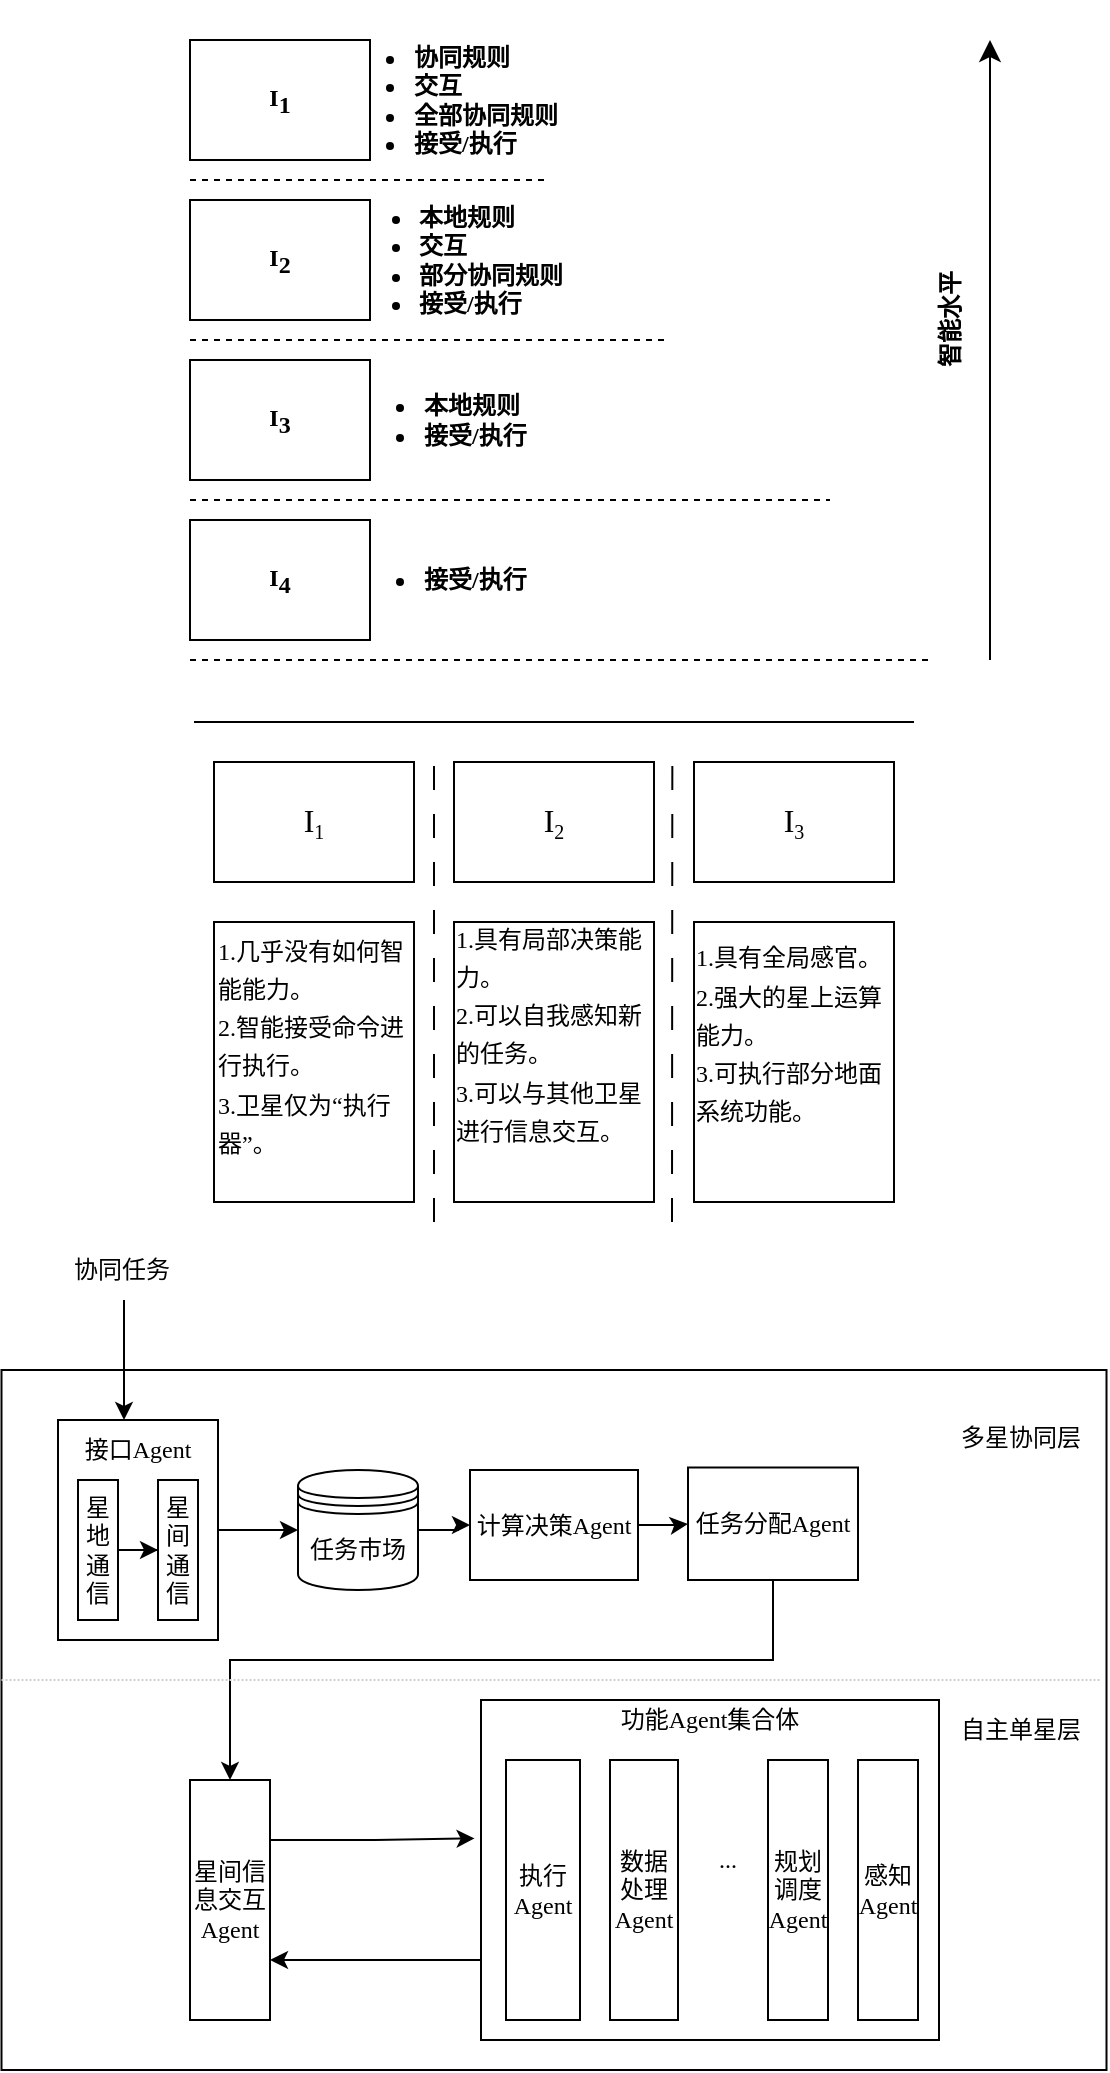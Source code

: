 <mxfile version="21.0.8" type="github">
  <diagram id="prtHgNgQTEPvFCAcTncT" name="Page-1">
    <mxGraphModel dx="875" dy="458" grid="0" gridSize="10" guides="1" tooltips="1" connect="1" arrows="1" fold="1" page="1" pageScale="1" pageWidth="827" pageHeight="1169" math="0" shadow="0">
      <root>
        <mxCell id="0" />
        <mxCell id="1" parent="0" />
        <mxCell id="JEoYrD_vL5iiPOq-U0JV-5" value="" style="rounded=0;whiteSpace=wrap;html=1;labelBackgroundColor=none;fontFamily=宋体;fontSource=https%3A%2F%2Ffonts.googleapis.com%2Fcss%3Ffamily%3D%25E5%25AE%258B%25E4%25BD%2593;" vertex="1" parent="1">
          <mxGeometry x="131.75" y="775" width="552.5" height="350" as="geometry" />
        </mxCell>
        <mxCell id="JEoYrD_vL5iiPOq-U0JV-37" style="edgeStyle=orthogonalEdgeStyle;rounded=0;orthogonalLoop=1;jettySize=auto;html=1;exitX=1;exitY=0.5;exitDx=0;exitDy=0;entryX=0;entryY=0.5;entryDx=0;entryDy=0;fontFamily=宋体;fontSource=https%3A%2F%2Ffonts.googleapis.com%2Fcss%3Ffamily%3D%25E5%25AE%258B%25E4%25BD%2593;" edge="1" parent="1" source="JEoYrD_vL5iiPOq-U0JV-6" target="JEoYrD_vL5iiPOq-U0JV-12">
          <mxGeometry relative="1" as="geometry" />
        </mxCell>
        <mxCell id="JEoYrD_vL5iiPOq-U0JV-6" value="" style="rounded=0;whiteSpace=wrap;html=1;fontFamily=宋体;fontSource=https%3A%2F%2Ffonts.googleapis.com%2Fcss%3Ffamily%3D%25E5%25AE%258B%25E4%25BD%2593;" vertex="1" parent="1">
          <mxGeometry x="160" y="800" width="80" height="110" as="geometry" />
        </mxCell>
        <mxCell id="JEoYrD_vL5iiPOq-U0JV-11" value="" style="edgeStyle=orthogonalEdgeStyle;rounded=0;orthogonalLoop=1;jettySize=auto;html=1;fontFamily=宋体;fontSource=https%3A%2F%2Ffonts.googleapis.com%2Fcss%3Ffamily%3D%25E5%25AE%258B%25E4%25BD%2593;" edge="1" parent="1" source="JEoYrD_vL5iiPOq-U0JV-7" target="JEoYrD_vL5iiPOq-U0JV-9">
          <mxGeometry relative="1" as="geometry" />
        </mxCell>
        <mxCell id="JEoYrD_vL5iiPOq-U0JV-7" value="星地通信" style="rounded=0;whiteSpace=wrap;html=1;fontFamily=宋体;fontSource=https%3A%2F%2Ffonts.googleapis.com%2Fcss%3Ffamily%3D%25E5%25AE%258B%25E4%25BD%2593;" vertex="1" parent="1">
          <mxGeometry x="170" y="830" width="20" height="70" as="geometry" />
        </mxCell>
        <mxCell id="JEoYrD_vL5iiPOq-U0JV-9" value="星间通信" style="rounded=0;whiteSpace=wrap;html=1;fontFamily=宋体;fontSource=https%3A%2F%2Ffonts.googleapis.com%2Fcss%3Ffamily%3D%25E5%25AE%258B%25E4%25BD%2593;" vertex="1" parent="1">
          <mxGeometry x="210" y="830" width="20" height="70" as="geometry" />
        </mxCell>
        <mxCell id="JEoYrD_vL5iiPOq-U0JV-38" value="" style="edgeStyle=orthogonalEdgeStyle;rounded=0;orthogonalLoop=1;jettySize=auto;html=1;fontFamily=宋体;fontSource=https%3A%2F%2Ffonts.googleapis.com%2Fcss%3Ffamily%3D%25E5%25AE%258B%25E4%25BD%2593;" edge="1" parent="1" source="JEoYrD_vL5iiPOq-U0JV-12" target="JEoYrD_vL5iiPOq-U0JV-13">
          <mxGeometry relative="1" as="geometry" />
        </mxCell>
        <mxCell id="JEoYrD_vL5iiPOq-U0JV-12" value="任务市场" style="shape=datastore;whiteSpace=wrap;html=1;fontFamily=宋体;fontSource=https%3A%2F%2Ffonts.googleapis.com%2Fcss%3Ffamily%3D%25E5%25AE%258B%25E4%25BD%2593;" vertex="1" parent="1">
          <mxGeometry x="280" y="825" width="60" height="60" as="geometry" />
        </mxCell>
        <mxCell id="JEoYrD_vL5iiPOq-U0JV-39" value="" style="edgeStyle=orthogonalEdgeStyle;rounded=0;orthogonalLoop=1;jettySize=auto;html=1;fontFamily=宋体;fontSource=https%3A%2F%2Ffonts.googleapis.com%2Fcss%3Ffamily%3D%25E5%25AE%258B%25E4%25BD%2593;" edge="1" parent="1" source="JEoYrD_vL5iiPOq-U0JV-13" target="JEoYrD_vL5iiPOq-U0JV-15">
          <mxGeometry relative="1" as="geometry" />
        </mxCell>
        <mxCell id="JEoYrD_vL5iiPOq-U0JV-13" value="计算决策Agent" style="rounded=0;whiteSpace=wrap;html=1;fontFamily=宋体;fontSource=https%3A%2F%2Ffonts.googleapis.com%2Fcss%3Ffamily%3D%25E5%25AE%258B%25E4%25BD%2593;" vertex="1" parent="1">
          <mxGeometry x="366" y="825" width="84" height="55" as="geometry" />
        </mxCell>
        <mxCell id="JEoYrD_vL5iiPOq-U0JV-14" value="接口Agent" style="text;html=1;strokeColor=none;fillColor=none;align=center;verticalAlign=middle;whiteSpace=wrap;rounded=0;fontFamily=宋体;fontSource=https%3A%2F%2Ffonts.googleapis.com%2Fcss%3Ffamily%3D%25E5%25AE%258B%25E4%25BD%2593;" vertex="1" parent="1">
          <mxGeometry x="170" y="810" width="60" height="10" as="geometry" />
        </mxCell>
        <mxCell id="JEoYrD_vL5iiPOq-U0JV-43" style="edgeStyle=orthogonalEdgeStyle;rounded=0;orthogonalLoop=1;jettySize=auto;html=1;entryX=0.5;entryY=0;entryDx=0;entryDy=0;fontFamily=宋体;fontSource=https%3A%2F%2Ffonts.googleapis.com%2Fcss%3Ffamily%3D%25E5%25AE%258B%25E4%25BD%2593;" edge="1" parent="1" source="JEoYrD_vL5iiPOq-U0JV-15" target="JEoYrD_vL5iiPOq-U0JV-16">
          <mxGeometry relative="1" as="geometry">
            <Array as="points">
              <mxPoint x="518" y="920" />
              <mxPoint x="246" y="920" />
            </Array>
          </mxGeometry>
        </mxCell>
        <mxCell id="JEoYrD_vL5iiPOq-U0JV-15" value="任务分配Agent" style="rounded=0;whiteSpace=wrap;html=1;fontFamily=宋体;fontSource=https%3A%2F%2Ffonts.googleapis.com%2Fcss%3Ffamily%3D%25E5%25AE%258B%25E4%25BD%2593;" vertex="1" parent="1">
          <mxGeometry x="475" y="823.75" width="85" height="56.25" as="geometry" />
        </mxCell>
        <mxCell id="JEoYrD_vL5iiPOq-U0JV-51" style="edgeStyle=orthogonalEdgeStyle;rounded=0;orthogonalLoop=1;jettySize=auto;html=1;exitX=1;exitY=0.25;exitDx=0;exitDy=0;entryX=-0.014;entryY=0.407;entryDx=0;entryDy=0;entryPerimeter=0;fontFamily=宋体;fontSource=https%3A%2F%2Ffonts.googleapis.com%2Fcss%3Ffamily%3D%25E5%25AE%258B%25E4%25BD%2593;" edge="1" parent="1" source="JEoYrD_vL5iiPOq-U0JV-16" target="JEoYrD_vL5iiPOq-U0JV-17">
          <mxGeometry relative="1" as="geometry" />
        </mxCell>
        <mxCell id="JEoYrD_vL5iiPOq-U0JV-16" value="星间信息交互Agent" style="rounded=0;whiteSpace=wrap;html=1;fontFamily=宋体;fontSource=https%3A%2F%2Ffonts.googleapis.com%2Fcss%3Ffamily%3D%25E5%25AE%258B%25E4%25BD%2593;" vertex="1" parent="1">
          <mxGeometry x="226" y="980" width="40" height="120" as="geometry" />
        </mxCell>
        <mxCell id="JEoYrD_vL5iiPOq-U0JV-54" style="edgeStyle=orthogonalEdgeStyle;rounded=0;orthogonalLoop=1;jettySize=auto;html=1;exitX=0;exitY=0.75;exitDx=0;exitDy=0;entryX=1;entryY=0.75;entryDx=0;entryDy=0;fontFamily=宋体;fontSource=https%3A%2F%2Ffonts.googleapis.com%2Fcss%3Ffamily%3D%25E5%25AE%258B%25E4%25BD%2593;" edge="1" parent="1" source="JEoYrD_vL5iiPOq-U0JV-17" target="JEoYrD_vL5iiPOq-U0JV-16">
          <mxGeometry relative="1" as="geometry">
            <Array as="points">
              <mxPoint x="371" y="1070" />
            </Array>
          </mxGeometry>
        </mxCell>
        <mxCell id="JEoYrD_vL5iiPOq-U0JV-17" value="" style="rounded=0;whiteSpace=wrap;html=1;fontFamily=宋体;fontSource=https%3A%2F%2Ffonts.googleapis.com%2Fcss%3Ffamily%3D%25E5%25AE%258B%25E4%25BD%2593;" vertex="1" parent="1">
          <mxGeometry x="371.5" y="940" width="229" height="170" as="geometry" />
        </mxCell>
        <mxCell id="JEoYrD_vL5iiPOq-U0JV-23" value="执行Agent" style="rounded=0;whiteSpace=wrap;html=1;align=center;fontFamily=宋体;fontSource=https%3A%2F%2Ffonts.googleapis.com%2Fcss%3Ffamily%3D%25E5%25AE%258B%25E4%25BD%2593;" vertex="1" parent="1">
          <mxGeometry x="384" y="970" width="37" height="130" as="geometry" />
        </mxCell>
        <mxCell id="JEoYrD_vL5iiPOq-U0JV-24" value="数据处理Agent" style="rounded=0;whiteSpace=wrap;html=1;fontFamily=宋体;fontSource=https%3A%2F%2Ffonts.googleapis.com%2Fcss%3Ffamily%3D%25E5%25AE%258B%25E4%25BD%2593;" vertex="1" parent="1">
          <mxGeometry x="436" y="970" width="34" height="130" as="geometry" />
        </mxCell>
        <mxCell id="JEoYrD_vL5iiPOq-U0JV-25" value="规划调度Agent" style="rounded=0;whiteSpace=wrap;html=1;fontFamily=宋体;fontSource=https%3A%2F%2Ffonts.googleapis.com%2Fcss%3Ffamily%3D%25E5%25AE%258B%25E4%25BD%2593;" vertex="1" parent="1">
          <mxGeometry x="515" y="970" width="30" height="130" as="geometry" />
        </mxCell>
        <mxCell id="JEoYrD_vL5iiPOq-U0JV-27" value="功能Agent集合体" style="text;html=1;strokeColor=none;fillColor=none;align=center;verticalAlign=middle;whiteSpace=wrap;rounded=0;fontFamily=宋体;fontSource=https%3A%2F%2Ffonts.googleapis.com%2Fcss%3Ffamily%3D%25E5%25AE%258B%25E4%25BD%2593;" vertex="1" parent="1">
          <mxGeometry x="436" y="945" width="100" height="10" as="geometry" />
        </mxCell>
        <mxCell id="JEoYrD_vL5iiPOq-U0JV-28" value="..." style="text;html=1;strokeColor=none;fillColor=none;align=center;verticalAlign=middle;whiteSpace=wrap;rounded=0;fontFamily=宋体;fontSource=https%3A%2F%2Ffonts.googleapis.com%2Fcss%3Ffamily%3D%25E5%25AE%258B%25E4%25BD%2593;" vertex="1" parent="1">
          <mxGeometry x="475" y="1010" width="40" height="20" as="geometry" />
        </mxCell>
        <mxCell id="94fsVNv-SU2JZXW_Png_-1" value="&lt;font style=&quot;font-size: 12px;&quot;&gt;I&lt;/font&gt;&lt;sub style=&quot;font-size: 12px;&quot;&gt;1&lt;/sub&gt;" style="rounded=0;whiteSpace=wrap;html=1;fontFamily=宋体;fontSource=https%3A%2F%2Ffonts.googleapis.com%2Fcss%3Ffamily%3D%25E5%25AE%258B%25E4%25BD%2593;fontStyle=1;labelBorderColor=none;fontSize=12;" parent="1" vertex="1">
          <mxGeometry x="226" y="110" width="90" height="60" as="geometry" />
        </mxCell>
        <mxCell id="94fsVNv-SU2JZXW_Png_-2" value="&lt;font style=&quot;font-size: 12px;&quot;&gt;I&lt;/font&gt;&lt;span style=&quot;font-size: 12px;&quot;&gt;&lt;sub style=&quot;font-size: 12px;&quot;&gt;2&lt;/sub&gt;&lt;/span&gt;" style="rounded=0;whiteSpace=wrap;html=1;fontFamily=宋体;fontSource=https%3A%2F%2Ffonts.googleapis.com%2Fcss%3Ffamily%3D%25E5%25AE%258B%25E4%25BD%2593;fontStyle=1;labelBorderColor=none;fontSize=12;" parent="1" vertex="1">
          <mxGeometry x="226" y="190" width="90" height="60" as="geometry" />
        </mxCell>
        <mxCell id="94fsVNv-SU2JZXW_Png_-3" value="&lt;font style=&quot;font-size: 12px;&quot;&gt;I&lt;/font&gt;&lt;span style=&quot;font-size: 12px;&quot;&gt;&lt;sub style=&quot;font-size: 12px;&quot;&gt;3&lt;/sub&gt;&lt;/span&gt;" style="rounded=0;whiteSpace=wrap;html=1;fontFamily=宋体;fontSource=https%3A%2F%2Ffonts.googleapis.com%2Fcss%3Ffamily%3D%25E5%25AE%258B%25E4%25BD%2593;fontStyle=1;labelBorderColor=none;fontSize=12;" parent="1" vertex="1">
          <mxGeometry x="226" y="270" width="90" height="60" as="geometry" />
        </mxCell>
        <mxCell id="94fsVNv-SU2JZXW_Png_-4" value="&lt;font style=&quot;font-size: 12px;&quot;&gt;I&lt;/font&gt;&lt;span style=&quot;font-size: 12px;&quot;&gt;&lt;sub style=&quot;font-size: 12px;&quot;&gt;4&lt;/sub&gt;&lt;/span&gt;" style="rounded=0;whiteSpace=wrap;html=1;fontFamily=宋体;fontSource=https%3A%2F%2Ffonts.googleapis.com%2Fcss%3Ffamily%3D%25E5%25AE%258B%25E4%25BD%2593;fontStyle=1;labelBorderColor=none;fontSize=12;" parent="1" vertex="1">
          <mxGeometry x="226" y="350" width="90" height="60" as="geometry" />
        </mxCell>
        <mxCell id="94fsVNv-SU2JZXW_Png_-7" value="" style="endArrow=none;dashed=1;html=1;rounded=0;fontFamily=宋体;fontSource=https%3A%2F%2Ffonts.googleapis.com%2Fcss%3Ffamily%3D%25E5%25AE%258B%25E4%25BD%2593;fontStyle=1;labelBorderColor=none;fontSize=12;" parent="1" edge="1">
          <mxGeometry width="50" height="50" relative="1" as="geometry">
            <mxPoint x="226" y="180" as="sourcePoint" />
            <mxPoint x="406" y="180" as="targetPoint" />
            <Array as="points">
              <mxPoint x="276" y="180" />
            </Array>
          </mxGeometry>
        </mxCell>
        <mxCell id="94fsVNv-SU2JZXW_Png_-8" value="" style="endArrow=none;dashed=1;html=1;rounded=0;fontFamily=宋体;fontSource=https%3A%2F%2Ffonts.googleapis.com%2Fcss%3Ffamily%3D%25E5%25AE%258B%25E4%25BD%2593;fontStyle=1;labelBorderColor=none;fontSize=12;" parent="1" edge="1">
          <mxGeometry width="50" height="50" relative="1" as="geometry">
            <mxPoint x="226" y="260" as="sourcePoint" />
            <mxPoint x="466" y="260" as="targetPoint" />
            <Array as="points">
              <mxPoint x="276" y="260" />
            </Array>
          </mxGeometry>
        </mxCell>
        <mxCell id="94fsVNv-SU2JZXW_Png_-9" value="" style="endArrow=none;dashed=1;html=1;rounded=0;fontFamily=宋体;fontSource=https%3A%2F%2Ffonts.googleapis.com%2Fcss%3Ffamily%3D%25E5%25AE%258B%25E4%25BD%2593;fontStyle=1;labelBorderColor=none;fontSize=12;" parent="1" edge="1">
          <mxGeometry width="50" height="50" relative="1" as="geometry">
            <mxPoint x="226" y="340" as="sourcePoint" />
            <mxPoint x="546" y="340" as="targetPoint" />
            <Array as="points">
              <mxPoint x="276" y="340" />
            </Array>
          </mxGeometry>
        </mxCell>
        <mxCell id="94fsVNv-SU2JZXW_Png_-10" value="" style="endArrow=none;dashed=1;html=1;rounded=0;fontFamily=宋体;fontSource=https%3A%2F%2Ffonts.googleapis.com%2Fcss%3Ffamily%3D%25E5%25AE%258B%25E4%25BD%2593;fontStyle=1;labelBorderColor=none;fontSize=12;" parent="1" edge="1">
          <mxGeometry width="50" height="50" relative="1" as="geometry">
            <mxPoint x="226" y="420" as="sourcePoint" />
            <mxPoint x="596" y="420" as="targetPoint" />
            <Array as="points">
              <mxPoint x="276" y="420" />
            </Array>
          </mxGeometry>
        </mxCell>
        <mxCell id="94fsVNv-SU2JZXW_Png_-12" value="&lt;ul style=&quot;font-size: 12px;&quot;&gt;&lt;li style=&quot;font-size: 12px;&quot;&gt;协同规则&lt;/li&gt;&lt;li style=&quot;font-size: 12px;&quot;&gt;交互&lt;/li&gt;&lt;li style=&quot;font-size: 12px;&quot;&gt;全部协同规则&lt;/li&gt;&lt;li style=&quot;font-size: 12px;&quot;&gt;接受/执行&lt;/li&gt;&lt;/ul&gt;" style="text;html=1;align=left;verticalAlign=middle;resizable=0;points=[];autosize=1;strokeColor=none;fillColor=none;fontFamily=宋体;fontSource=https%3A%2F%2Ffonts.googleapis.com%2Fcss%3Ffamily%3D%25E5%25AE%258B%25E4%25BD%2593;fontStyle=1;labelBorderColor=none;fontSize=12;" parent="1" vertex="1">
          <mxGeometry x="296" y="90" width="140" height="100" as="geometry" />
        </mxCell>
        <mxCell id="94fsVNv-SU2JZXW_Png_-13" value="&lt;div style=&quot;text-align: left; font-size: 12px;&quot;&gt;&lt;ul style=&quot;font-size: 12px;&quot;&gt;&lt;li style=&quot;font-size: 12px;&quot;&gt;&lt;span style=&quot;background-color: initial; font-size: 12px;&quot;&gt;本地规则&lt;/span&gt;&lt;/li&gt;&lt;li style=&quot;font-size: 12px;&quot;&gt;&lt;span style=&quot;background-color: initial; font-size: 12px;&quot;&gt;交互&lt;/span&gt;&lt;/li&gt;&lt;li style=&quot;font-size: 12px;&quot;&gt;&lt;span style=&quot;background-color: initial; font-size: 12px;&quot;&gt;部分协同规则&lt;/span&gt;&lt;/li&gt;&lt;li style=&quot;font-size: 12px;&quot;&gt;&lt;span style=&quot;background-color: initial; font-size: 12px;&quot;&gt;接受/执行&lt;/span&gt;&lt;/li&gt;&lt;/ul&gt;&lt;/div&gt;" style="text;html=1;align=center;verticalAlign=middle;resizable=0;points=[];autosize=1;strokeColor=none;fillColor=none;fontFamily=宋体;fontSource=https%3A%2F%2Ffonts.googleapis.com%2Fcss%3Ffamily%3D%25E5%25AE%258B%25E4%25BD%2593;fontStyle=1;labelBorderColor=none;fontSize=12;" parent="1" vertex="1">
          <mxGeometry x="286" y="170" width="140" height="100" as="geometry" />
        </mxCell>
        <mxCell id="94fsVNv-SU2JZXW_Png_-14" value="&lt;ul style=&quot;font-size: 12px;&quot;&gt;&lt;li style=&quot;font-size: 12px;&quot;&gt;本地规则&lt;/li&gt;&lt;li style=&quot;font-size: 12px;&quot;&gt;接受/执行&lt;/li&gt;&lt;/ul&gt;" style="text;html=1;align=left;verticalAlign=middle;resizable=0;points=[];autosize=1;strokeColor=none;fillColor=none;fontFamily=宋体;fontSource=https%3A%2F%2Ffonts.googleapis.com%2Fcss%3Ffamily%3D%25E5%25AE%258B%25E4%25BD%2593;fontStyle=1;labelBorderColor=none;fontSize=12;" parent="1" vertex="1">
          <mxGeometry x="301" y="265" width="120" height="70" as="geometry" />
        </mxCell>
        <mxCell id="94fsVNv-SU2JZXW_Png_-15" value="&lt;ul style=&quot;font-size: 12px;&quot;&gt;&lt;li style=&quot;font-size: 12px;&quot;&gt;接受/执行&lt;/li&gt;&lt;/ul&gt;" style="text;html=1;align=left;verticalAlign=middle;resizable=0;points=[];autosize=1;strokeColor=none;fillColor=none;fontFamily=宋体;fontSource=https%3A%2F%2Ffonts.googleapis.com%2Fcss%3Ffamily%3D%25E5%25AE%258B%25E4%25BD%2593;fontStyle=1;labelBorderColor=none;fontSize=12;" parent="1" vertex="1">
          <mxGeometry x="301" y="355" width="120" height="50" as="geometry" />
        </mxCell>
        <mxCell id="94fsVNv-SU2JZXW_Png_-17" value="" style="edgeStyle=segmentEdgeStyle;endArrow=classic;html=1;curved=0;rounded=0;endSize=8;startSize=8;fontFamily=宋体;fontSource=https%3A%2F%2Ffonts.googleapis.com%2Fcss%3Ffamily%3D%25E5%25AE%258B%25E4%25BD%2593;fontStyle=1;labelBorderColor=none;fontSize=12;" parent="1" edge="1">
          <mxGeometry width="50" height="50" relative="1" as="geometry">
            <mxPoint x="626" y="420" as="sourcePoint" />
            <mxPoint x="626" y="110" as="targetPoint" />
          </mxGeometry>
        </mxCell>
        <mxCell id="94fsVNv-SU2JZXW_Png_-18" value="&lt;font style=&quot;font-size: 12px;&quot;&gt;智能水平&lt;/font&gt;" style="text;html=1;align=center;verticalAlign=middle;resizable=0;points=[];autosize=1;strokeColor=none;fillColor=none;rotation=-90;fontFamily=宋体;fontSource=https%3A%2F%2Ffonts.googleapis.com%2Fcss%3Ffamily%3D%25E5%25AE%258B%25E4%25BD%2593;fontStyle=1;labelBorderColor=none;fontSize=12;" parent="1" vertex="1">
          <mxGeometry x="571" y="235" width="70" height="30" as="geometry" />
        </mxCell>
        <mxCell id="94fsVNv-SU2JZXW_Png_-28" value="&lt;font style=&quot;border-color: var(--border-color); font-size: 16px;&quot;&gt;I&lt;/font&gt;&lt;sub style=&quot;border-color: var(--border-color);&quot;&gt;1&lt;/sub&gt;" style="rounded=0;whiteSpace=wrap;html=1;fontFamily=宋体;fontSource=https%3A%2F%2Ffonts.googleapis.com%2Fcss%3Ffamily%3D%25E5%25AE%258B%25E4%25BD%2593;" parent="1" vertex="1">
          <mxGeometry x="238" y="471" width="100" height="60" as="geometry" />
        </mxCell>
        <mxCell id="94fsVNv-SU2JZXW_Png_-29" value="&lt;font style=&quot;border-color: var(--border-color); font-size: 16px;&quot;&gt;I&lt;/font&gt;&lt;sub style=&quot;border-color: var(--border-color);&quot;&gt;2&lt;/sub&gt;" style="rounded=0;whiteSpace=wrap;html=1;fontFamily=宋体;fontSource=https%3A%2F%2Ffonts.googleapis.com%2Fcss%3Ffamily%3D%25E5%25AE%258B%25E4%25BD%2593;" parent="1" vertex="1">
          <mxGeometry x="358" y="471" width="100" height="60" as="geometry" />
        </mxCell>
        <mxCell id="94fsVNv-SU2JZXW_Png_-30" value="&lt;font style=&quot;border-color: var(--border-color); font-size: 16px;&quot;&gt;I&lt;/font&gt;&lt;sub style=&quot;border-color: var(--border-color);&quot;&gt;3&lt;/sub&gt;" style="rounded=0;whiteSpace=wrap;html=1;fontFamily=宋体;fontSource=https%3A%2F%2Ffonts.googleapis.com%2Fcss%3Ffamily%3D%25E5%25AE%258B%25E4%25BD%2593;" parent="1" vertex="1">
          <mxGeometry x="478" y="471" width="100" height="60" as="geometry" />
        </mxCell>
        <mxCell id="94fsVNv-SU2JZXW_Png_-31" value="" style="endArrow=none;html=1;rounded=0;fontFamily=宋体;fontSource=https%3A%2F%2Ffonts.googleapis.com%2Fcss%3Ffamily%3D%25E5%25AE%258B%25E4%25BD%2593;" parent="1" edge="1">
          <mxGeometry width="50" height="50" relative="1" as="geometry">
            <mxPoint x="228" y="451" as="sourcePoint" />
            <mxPoint x="588" y="451" as="targetPoint" />
          </mxGeometry>
        </mxCell>
        <mxCell id="94fsVNv-SU2JZXW_Png_-33" value="" style="endArrow=none;dashed=1;html=1;strokeWidth=1;rounded=0;dashPattern=12 12;fontFamily=宋体;fontSource=https%3A%2F%2Ffonts.googleapis.com%2Fcss%3Ffamily%3D%25E5%25AE%258B%25E4%25BD%2593;" parent="1" edge="1">
          <mxGeometry width="50" height="50" relative="1" as="geometry">
            <mxPoint x="348" y="701" as="sourcePoint" />
            <mxPoint x="348" y="471" as="targetPoint" />
          </mxGeometry>
        </mxCell>
        <mxCell id="94fsVNv-SU2JZXW_Png_-34" value="" style="endArrow=none;dashed=1;html=1;strokeWidth=1;rounded=0;dashPattern=12 12;fontFamily=宋体;fontSource=https%3A%2F%2Ffonts.googleapis.com%2Fcss%3Ffamily%3D%25E5%25AE%258B%25E4%25BD%2593;" parent="1" edge="1">
          <mxGeometry width="50" height="50" relative="1" as="geometry">
            <mxPoint x="467" y="701" as="sourcePoint" />
            <mxPoint x="467.17" y="471" as="targetPoint" />
          </mxGeometry>
        </mxCell>
        <mxCell id="94fsVNv-SU2JZXW_Png_-35" value="&lt;p style=&quot;border-color: var(--border-color); orphans: 2; text-indent: 0px; widows: 2; background-color: rgb(251, 251, 251); text-decoration-thickness: initial; text-decoration-style: initial; text-decoration-color: initial;&quot;&gt;&lt;/p&gt;&lt;div style=&quot;line-height: 160%;&quot;&gt;&lt;span style=&quot;background-color: initial;&quot;&gt;1.几乎没有如何智能能力。&lt;/span&gt;&lt;br&gt;&lt;/div&gt;&lt;span style=&quot;color: rgb(0, 0, 0); font-size: 12px; font-style: normal; font-variant-ligatures: normal; font-variant-caps: normal; font-weight: 400; letter-spacing: normal; text-transform: none; word-spacing: 0px; -webkit-text-stroke-width: 0px; border-color: var(--border-color); background-color: initial;&quot;&gt;&lt;div style=&quot;line-height: 160%;&quot;&gt;&lt;span style=&quot;background-color: initial;&quot;&gt;2.智能接受命令进行执行。&lt;/span&gt;&lt;/div&gt;&lt;/span&gt;&lt;span style=&quot;color: rgb(0, 0, 0); font-size: 12px; font-style: normal; font-variant-ligatures: normal; font-variant-caps: normal; font-weight: 400; letter-spacing: normal; text-transform: none; word-spacing: 0px; -webkit-text-stroke-width: 0px; border-color: var(--border-color); background-color: initial;&quot;&gt;&lt;div style=&quot;line-height: 160%;&quot;&gt;&lt;span style=&quot;background-color: initial;&quot;&gt;3.卫星仅为“执行器”。&lt;/span&gt;&lt;/div&gt;&lt;/span&gt;&lt;p&gt;&lt;/p&gt;&lt;div style=&quot;&quot;&gt;&lt;br&gt;&lt;/div&gt;" style="rounded=0;whiteSpace=wrap;html=1;align=left;fontFamily=宋体;fontSource=https%3A%2F%2Ffonts.googleapis.com%2Fcss%3Ffamily%3D%25E5%25AE%258B%25E4%25BD%2593;" parent="1" vertex="1">
          <mxGeometry x="238" y="551" width="100" height="140" as="geometry" />
        </mxCell>
        <mxCell id="94fsVNv-SU2JZXW_Png_-36" value="&lt;div style=&quot;text-align: left; border-color: var(--border-color); line-height: 19.2px;&quot;&gt;1.具有局部决策能力。&lt;br style=&quot;border-color: var(--border-color);&quot;&gt;&lt;/div&gt;&lt;span style=&quot;border-color: var(--border-color); background-color: initial;&quot;&gt;&lt;div style=&quot;text-align: left; border-color: var(--border-color); line-height: 19.2px;&quot;&gt;&lt;span style=&quot;border-color: var(--border-color); background-color: initial;&quot;&gt;2.可以自我感知新的任务。&lt;/span&gt;&lt;/div&gt;&lt;/span&gt;&lt;span style=&quot;border-color: var(--border-color); background-color: initial;&quot;&gt;&lt;div style=&quot;text-align: left; border-color: var(--border-color); line-height: 19.2px;&quot;&gt;&lt;span style=&quot;border-color: var(--border-color); background-color: initial;&quot;&gt;3.可以与其他卫星进行信息交互。&lt;/span&gt;&lt;/div&gt;&lt;/span&gt;&lt;p style=&quot;border-color: var(--border-color);&quot;&gt;&lt;/p&gt;&lt;div style=&quot;border-color: var(--border-color);&quot;&gt;&lt;br style=&quot;border-color: var(--border-color); text-align: left;&quot;&gt;&lt;/div&gt;" style="rounded=0;whiteSpace=wrap;html=1;fontFamily=宋体;fontSource=https%3A%2F%2Ffonts.googleapis.com%2Fcss%3Ffamily%3D%25E5%25AE%258B%25E4%25BD%2593;" parent="1" vertex="1">
          <mxGeometry x="358" y="551" width="100" height="140" as="geometry" />
        </mxCell>
        <mxCell id="94fsVNv-SU2JZXW_Png_-37" value="&lt;div style=&quot;text-align: left; border-color: var(--border-color); line-height: 19.2px;&quot;&gt;1.具有全局感官。&lt;br style=&quot;border-color: var(--border-color);&quot;&gt;&lt;/div&gt;&lt;span style=&quot;border-color: var(--border-color); background-color: initial;&quot;&gt;&lt;div style=&quot;text-align: left; border-color: var(--border-color); line-height: 19.2px;&quot;&gt;&lt;span style=&quot;border-color: var(--border-color); background-color: initial;&quot;&gt;2.强大的星上运算能力。&lt;/span&gt;&lt;/div&gt;&lt;/span&gt;&lt;span style=&quot;border-color: var(--border-color); background-color: initial;&quot;&gt;&lt;div style=&quot;text-align: left; border-color: var(--border-color); line-height: 19.2px;&quot;&gt;&lt;span style=&quot;border-color: var(--border-color); background-color: initial;&quot;&gt;3.可执行部分地面系统功能。&lt;/span&gt;&lt;/div&gt;&lt;/span&gt;&lt;p style=&quot;border-color: var(--border-color);&quot;&gt;&lt;/p&gt;&lt;div style=&quot;border-color: var(--border-color);&quot;&gt;&lt;br style=&quot;border-color: var(--border-color); text-align: left;&quot;&gt;&lt;/div&gt;" style="rounded=0;whiteSpace=wrap;html=1;fontFamily=宋体;fontSource=https%3A%2F%2Ffonts.googleapis.com%2Fcss%3Ffamily%3D%25E5%25AE%258B%25E4%25BD%2593;" parent="1" vertex="1">
          <mxGeometry x="478" y="551" width="100" height="140" as="geometry" />
        </mxCell>
        <mxCell id="JEoYrD_vL5iiPOq-U0JV-34" value="" style="endArrow=classic;html=1;rounded=0;fontFamily=宋体;fontSource=https%3A%2F%2Ffonts.googleapis.com%2Fcss%3Ffamily%3D%25E5%25AE%258B%25E4%25BD%2593;" edge="1" parent="1">
          <mxGeometry width="50" height="50" relative="1" as="geometry">
            <mxPoint x="193" y="740" as="sourcePoint" />
            <mxPoint x="193" y="800" as="targetPoint" />
          </mxGeometry>
        </mxCell>
        <mxCell id="JEoYrD_vL5iiPOq-U0JV-35" value="协同任务" style="text;html=1;strokeColor=none;fillColor=none;align=center;verticalAlign=middle;whiteSpace=wrap;rounded=0;fontFamily=宋体;fontSource=https%3A%2F%2Ffonts.googleapis.com%2Fcss%3Ffamily%3D%25E5%25AE%258B%25E4%25BD%2593;" vertex="1" parent="1">
          <mxGeometry x="160" y="720" width="64" height="10" as="geometry" />
        </mxCell>
        <mxCell id="JEoYrD_vL5iiPOq-U0JV-44" value="感知Agent" style="rounded=0;whiteSpace=wrap;html=1;fontFamily=宋体;fontSource=https%3A%2F%2Ffonts.googleapis.com%2Fcss%3Ffamily%3D%25E5%25AE%258B%25E4%25BD%2593;" vertex="1" parent="1">
          <mxGeometry x="560" y="970" width="30" height="130" as="geometry" />
        </mxCell>
        <mxCell id="JEoYrD_vL5iiPOq-U0JV-45" value="" style="endArrow=none;dashed=1;html=1;dashPattern=1 1;strokeWidth=1;rounded=0;strokeColor=#CFCFCF;fontFamily=宋体;fontSource=https%3A%2F%2Ffonts.googleapis.com%2Fcss%3Ffamily%3D%25E5%25AE%258B%25E4%25BD%2593;" edge="1" parent="1">
          <mxGeometry width="50" height="50" relative="1" as="geometry">
            <mxPoint x="131.75" y="930" as="sourcePoint" />
            <mxPoint x="681.75" y="930" as="targetPoint" />
          </mxGeometry>
        </mxCell>
        <mxCell id="JEoYrD_vL5iiPOq-U0JV-55" value="多星协同层" style="text;html=1;strokeColor=none;fillColor=none;align=center;verticalAlign=middle;whiteSpace=wrap;rounded=0;fontFamily=宋体;fontSource=https%3A%2F%2Ffonts.googleapis.com%2Fcss%3Ffamily%3D%25E5%25AE%258B%25E4%25BD%2593;" vertex="1" parent="1">
          <mxGeometry x="600.5" y="793.75" width="80.5" height="30" as="geometry" />
        </mxCell>
        <mxCell id="JEoYrD_vL5iiPOq-U0JV-56" value="自主单星层" style="text;html=1;strokeColor=none;fillColor=none;align=center;verticalAlign=middle;whiteSpace=wrap;rounded=0;fontFamily=宋体;fontSource=https%3A%2F%2Ffonts.googleapis.com%2Fcss%3Ffamily%3D%25E5%25AE%258B%25E4%25BD%2593;" vertex="1" parent="1">
          <mxGeometry x="600.5" y="940" width="80.5" height="30" as="geometry" />
        </mxCell>
      </root>
    </mxGraphModel>
  </diagram>
</mxfile>
